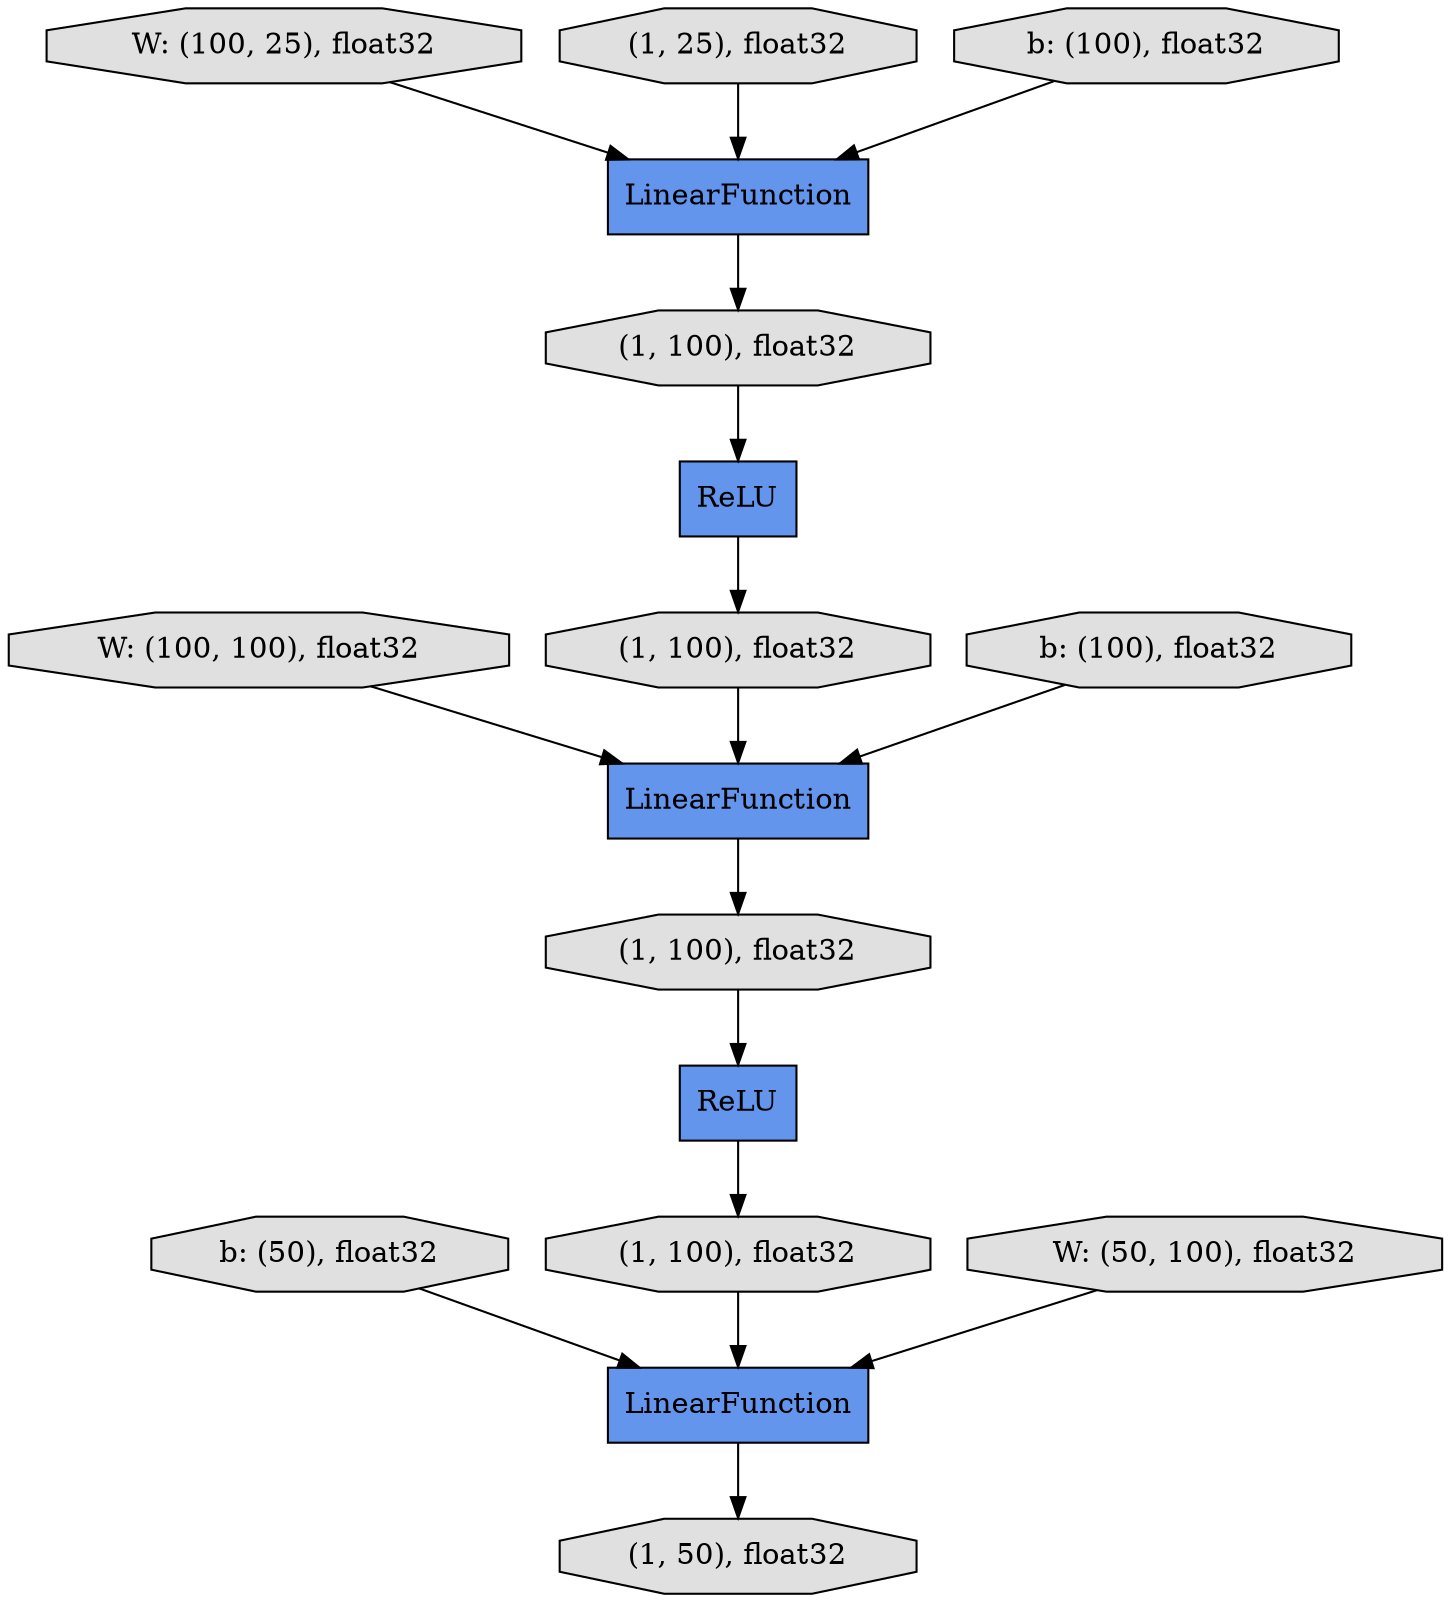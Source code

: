 digraph graphname{rankdir=TB;47047730366992 [shape="record",style="filled",fillcolor="#6495ED",label="LinearFunction"];47047111335568 [shape="octagon",style="filled",fillcolor="#E0E0E0",label="W: (100, 25), float32"];47047730368080 [shape="octagon",style="filled",fillcolor="#E0E0E0",label="(1, 25), float32"];47047730367504 [shape="octagon",style="filled",fillcolor="#E0E0E0",label="b: (50), float32"];47047730368144 [shape="record",style="filled",fillcolor="#6495ED",label="ReLU"];47047730368016 [shape="record",style="filled",fillcolor="#6495ED",label="ReLU"];47047730114704 [shape="record",style="filled",fillcolor="#6495ED",label="LinearFunction"];47047730368208 [shape="octagon",style="filled",fillcolor="#E0E0E0",label="(1, 100), float32"];47047730365904 [shape="octagon",style="filled",fillcolor="#E0E0E0",label="b: (100), float32"];47047730368464 [shape="octagon",style="filled",fillcolor="#E0E0E0",label="(1, 100), float32"];47047730655504 [shape="octagon",style="filled",fillcolor="#E0E0E0",label="(1, 100), float32"];47047730366416 [shape="octagon",style="filled",fillcolor="#E0E0E0",label="W: (100, 100), float32"];47047730368336 [shape="octagon",style="filled",fillcolor="#E0E0E0",label="(1, 100), float32"];47047730367120 [shape="octagon",style="filled",fillcolor="#E0E0E0",label="W: (50, 100), float32"];47047730367888 [shape="record",style="filled",fillcolor="#6495ED",label="LinearFunction"];47047730655696 [shape="octagon",style="filled",fillcolor="#E0E0E0",label="(1, 50), float32"];47047730366800 [shape="octagon",style="filled",fillcolor="#E0E0E0",label="b: (100), float32"];47047730368016 -> 47047730368336;47047730365904 -> 47047730367888;47047730367120 -> 47047730366992;47047730368080 -> 47047730367888;47047730368336 -> 47047730114704;47047730368464 -> 47047730368144;47047730655504 -> 47047730366992;47047730367888 -> 47047730368208;47047730368208 -> 47047730368016;47047730114704 -> 47047730368464;47047730368144 -> 47047730655504;47047111335568 -> 47047730367888;47047730366416 -> 47047730114704;47047730366800 -> 47047730114704;47047730366992 -> 47047730655696;47047730367504 -> 47047730366992;}